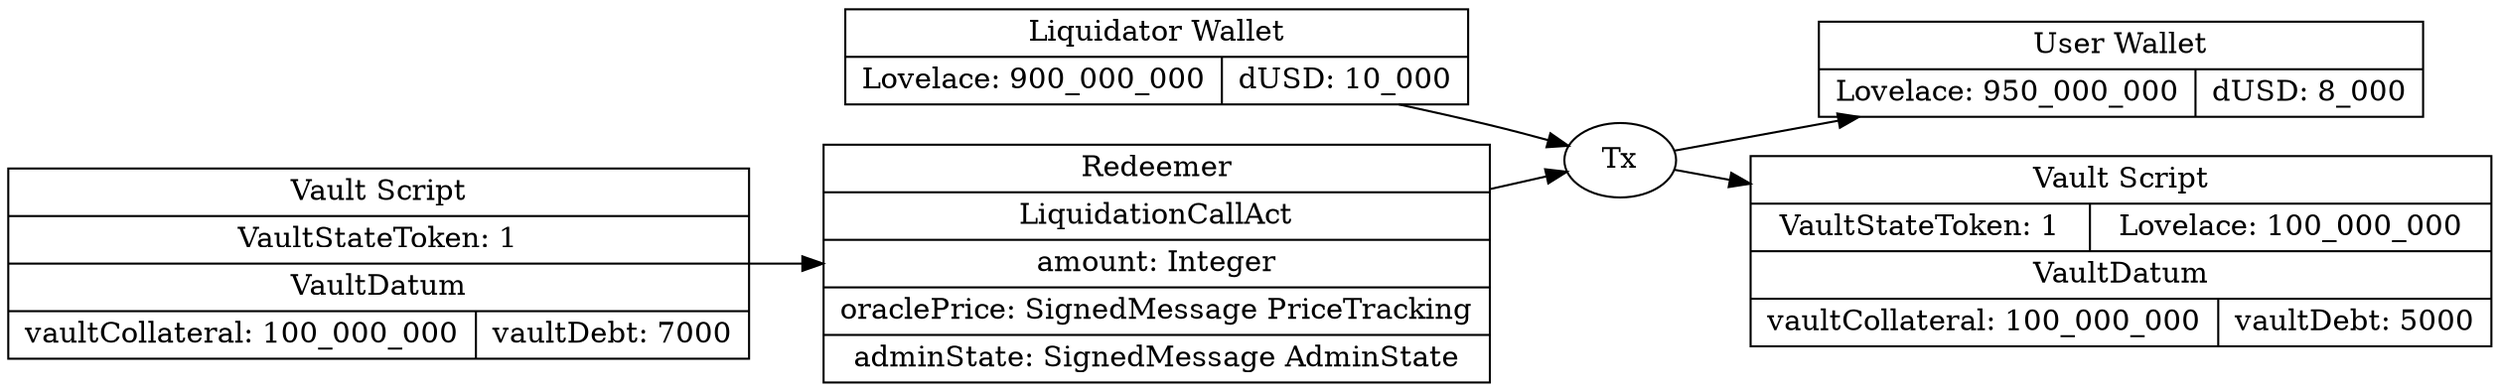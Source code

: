 digraph "LiquidationCallAct" {
  rankdir = LR;

  wallet_in [shape=record,label="{{Liquidator Wallet | {Lovelace: 900_000_000 | dUSD: 10_000}}}"];
  wallet_out [shape=record,label="{{User Wallet | {Lovelace: 950_000_000 | dUSD: 8_000}}}"];

  vault_script_in
    [ shape=record
    , label=
        "{{ Vault Script
         | {VaultStateToken: 1}
         | VaultDatum
         | { vaultCollateral: 100_000_000
           | vaultDebt: 7000
           }
         }}"
    ];
  vault_script_out
    [ shape=record
    , label=
        "{{ Vault Script
         | {VaultStateToken: 1 | Lovelace: 100_000_000}
         | VaultDatum
         | { vaultCollateral: 100_000_000
           | vaultDebt: 5000
           }
         }}"
    ];

  redeemer
    [ shape=record
    , label="{{Redeemer
             | LiquidationCallAct
             | amount: Integer
             | oraclePrice: SignedMessage PriceTracking
             | adminState: SignedMessage AdminState
             }}"
    ];

  tx [label="Tx"];

  wallet_in -> tx ;
  vault_script_in -> redeemer;
  redeemer -> tx;
  tx -> wallet_out;
  tx -> vault_script_out;
}
